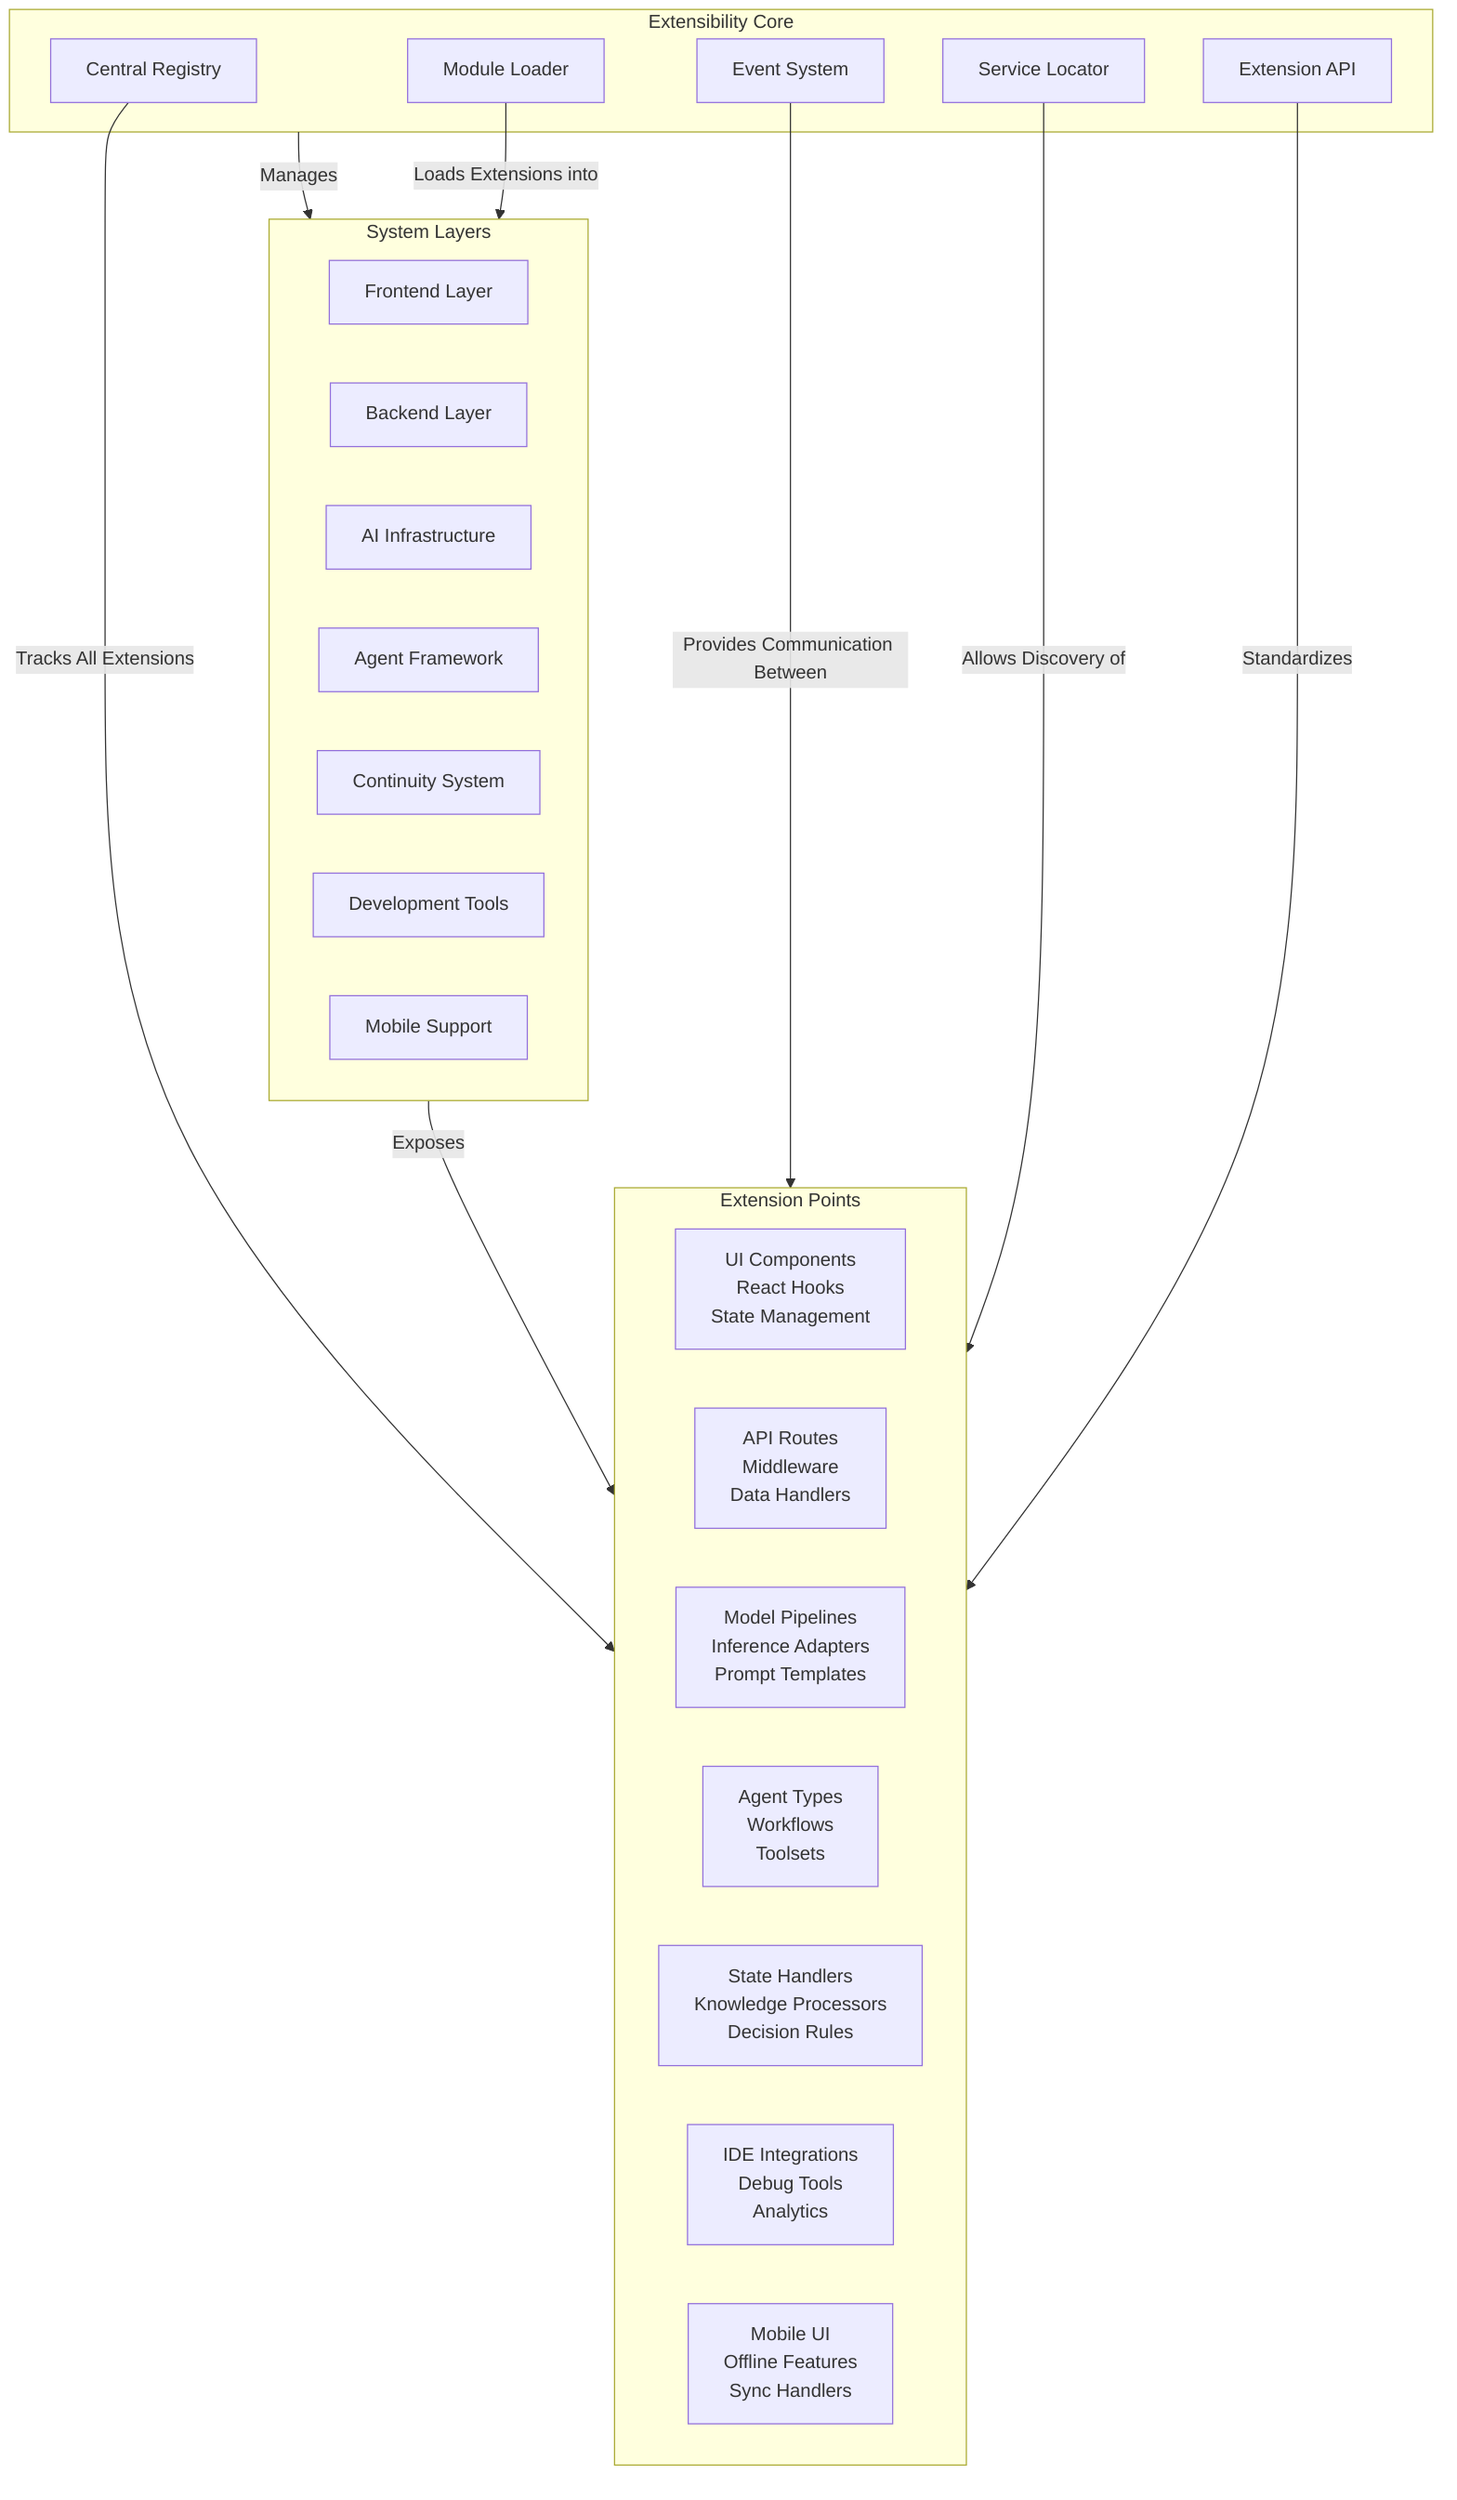 flowchart TD
    subgraph ExtensibilityCore["Extensibility Core"]
        Registry["Central Registry"]
        ModuleLoader["Module Loader"]
        EventSystem["Event System"]
        ServiceLocator["Service Locator"]
        ExtensionAPI["Extension API"]
    end
    
    subgraph SystemLayers["System Layers"]
        Frontend["Frontend Layer"]
        Backend["Backend Layer"]
        AIInfra["AI Infrastructure"]
        AgentFramework["Agent Framework"]
        ContinuitySystem["Continuity System"]
        DevTools["Development Tools"]
        MobileSupport["Mobile Support"]
    end
    
    subgraph ExtensionPoints["Extension Points"]
        FrontendExt["UI Components\nReact Hooks\nState Management"]
        BackendExt["API Routes\nMiddleware\nData Handlers"]
        AIInfraExt["Model Pipelines\nInference Adapters\nPrompt Templates"]
        AgentExt["Agent Types\nWorkflows\nToolsets"]
        ContinuityExt["State Handlers\nKnowledge Processors\nDecision Rules"]
        DevToolsExt["IDE Integrations\nDebug Tools\nAnalytics"]
        MobileExt["Mobile UI\nOffline Features\nSync Handlers"]
    end
    
    ExtensibilityCore -- "Manages" --> SystemLayers
    SystemLayers -- "Exposes" --> ExtensionPoints
    
    Registry -- "Tracks All Extensions" --> ExtensionPoints
    ModuleLoader -- "Loads Extensions into" --> SystemLayers
    EventSystem -- "Provides Communication Between" --> ExtensionPoints
    ServiceLocator -- "Allows Discovery of" --> ExtensionPoints
    ExtensionAPI -- "Standardizes" --> ExtensionPoints